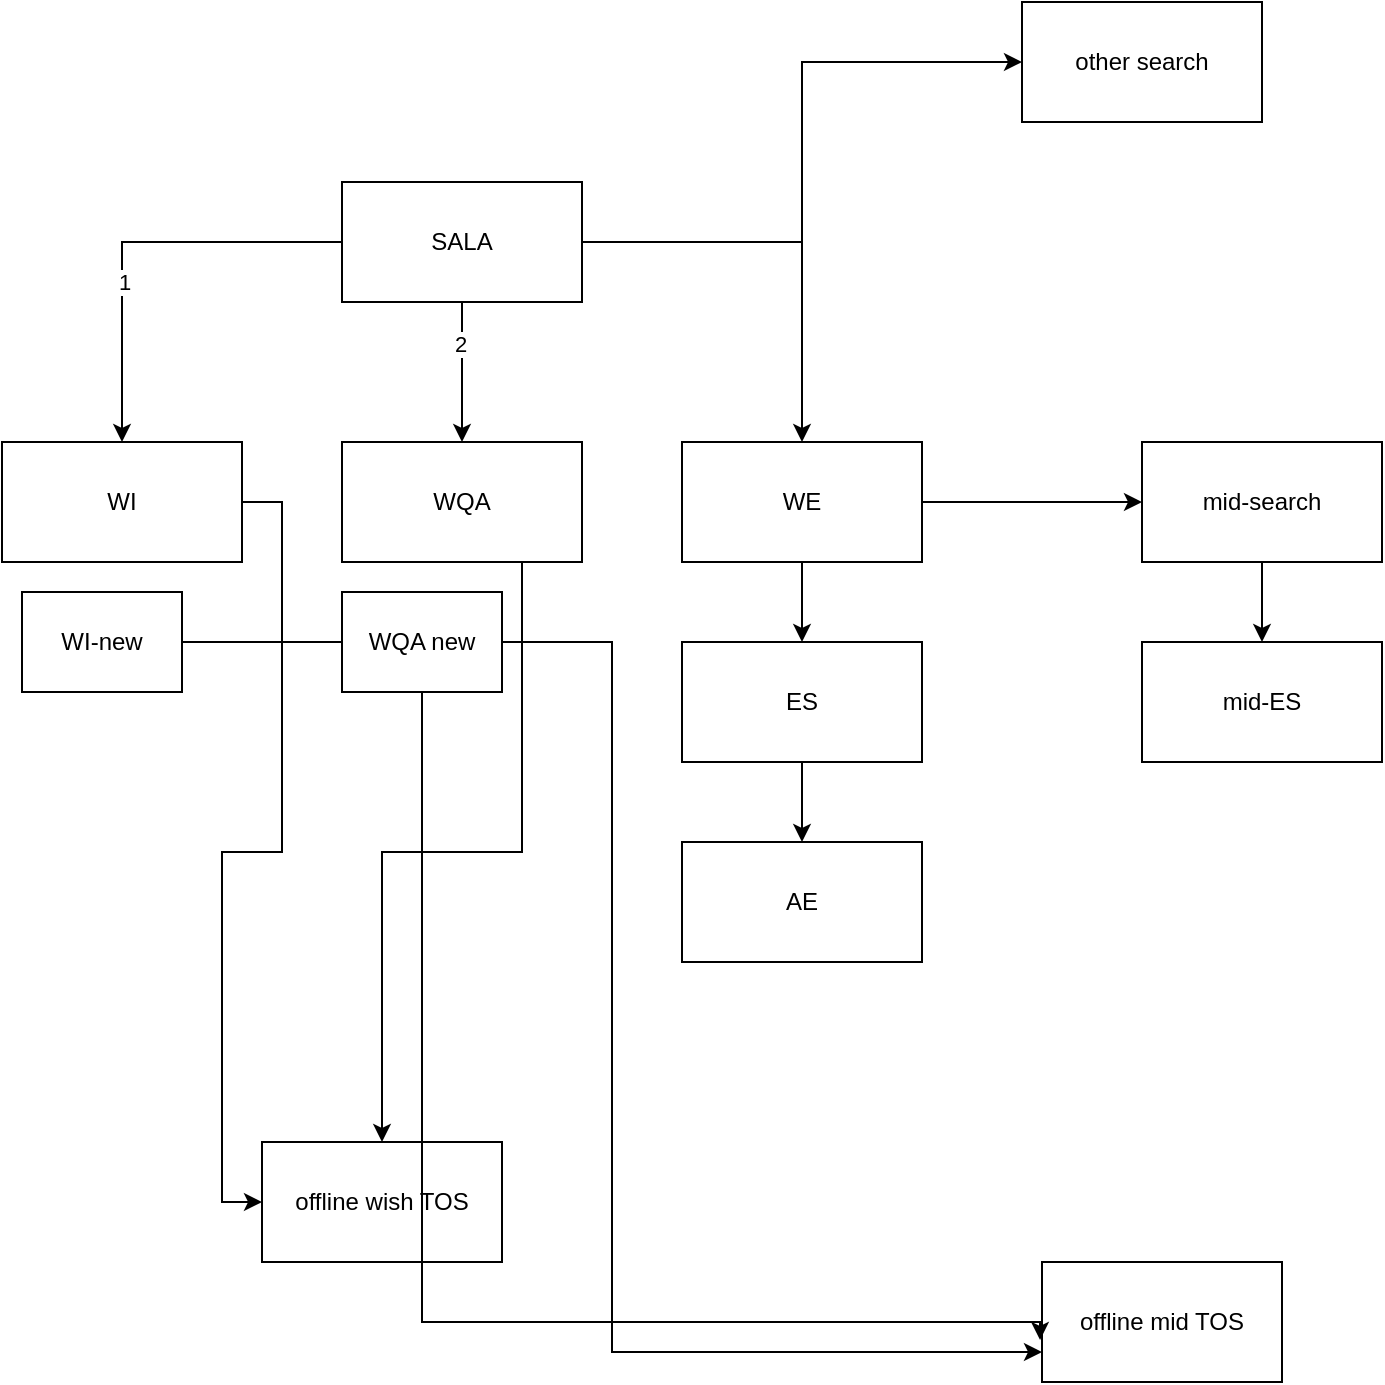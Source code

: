 <mxfile version="15.9.1" type="github">
  <diagram id="zJ55uwt3RmGiaBM_YKrP" name="Page-1">
    <mxGraphModel dx="1298" dy="834" grid="1" gridSize="10" guides="1" tooltips="1" connect="1" arrows="1" fold="1" page="1" pageScale="1" pageWidth="827" pageHeight="1169" math="0" shadow="0">
      <root>
        <mxCell id="0" />
        <mxCell id="1" parent="0" />
        <mxCell id="7TaDbYIq--7AG3rZgMQV-8" value="" style="edgeStyle=orthogonalEdgeStyle;rounded=0;orthogonalLoop=1;jettySize=auto;html=1;" edge="1" parent="1" source="7TaDbYIq--7AG3rZgMQV-1" target="7TaDbYIq--7AG3rZgMQV-3">
          <mxGeometry relative="1" as="geometry" />
        </mxCell>
        <mxCell id="7TaDbYIq--7AG3rZgMQV-17" value="2" style="edgeLabel;html=1;align=center;verticalAlign=middle;resizable=0;points=[];" vertex="1" connectable="0" parent="7TaDbYIq--7AG3rZgMQV-8">
          <mxGeometry x="-0.4" y="-1" relative="1" as="geometry">
            <mxPoint as="offset" />
          </mxGeometry>
        </mxCell>
        <mxCell id="7TaDbYIq--7AG3rZgMQV-10" value="" style="edgeStyle=orthogonalEdgeStyle;rounded=0;orthogonalLoop=1;jettySize=auto;html=1;entryX=0.5;entryY=0;entryDx=0;entryDy=0;" edge="1" parent="1" source="7TaDbYIq--7AG3rZgMQV-1" target="7TaDbYIq--7AG3rZgMQV-2">
          <mxGeometry relative="1" as="geometry">
            <mxPoint x="150" y="210" as="targetPoint" />
          </mxGeometry>
        </mxCell>
        <mxCell id="7TaDbYIq--7AG3rZgMQV-16" value="1" style="edgeLabel;html=1;align=center;verticalAlign=middle;resizable=0;points=[];" vertex="1" connectable="0" parent="7TaDbYIq--7AG3rZgMQV-10">
          <mxGeometry x="0.238" y="1" relative="1" as="geometry">
            <mxPoint as="offset" />
          </mxGeometry>
        </mxCell>
        <mxCell id="7TaDbYIq--7AG3rZgMQV-12" value="" style="edgeStyle=orthogonalEdgeStyle;rounded=0;orthogonalLoop=1;jettySize=auto;html=1;" edge="1" parent="1" source="7TaDbYIq--7AG3rZgMQV-1" target="7TaDbYIq--7AG3rZgMQV-4">
          <mxGeometry relative="1" as="geometry">
            <mxPoint x="430" y="210" as="targetPoint" />
          </mxGeometry>
        </mxCell>
        <mxCell id="7TaDbYIq--7AG3rZgMQV-21" value="" style="edgeStyle=orthogonalEdgeStyle;rounded=0;orthogonalLoop=1;jettySize=auto;html=1;entryX=0;entryY=0.5;entryDx=0;entryDy=0;" edge="1" parent="1" source="7TaDbYIq--7AG3rZgMQV-1" target="7TaDbYIq--7AG3rZgMQV-19">
          <mxGeometry relative="1" as="geometry">
            <mxPoint x="290" y="100" as="targetPoint" />
          </mxGeometry>
        </mxCell>
        <mxCell id="7TaDbYIq--7AG3rZgMQV-1" value="SALA" style="rounded=0;whiteSpace=wrap;html=1;" vertex="1" parent="1">
          <mxGeometry x="230" y="180" width="120" height="60" as="geometry" />
        </mxCell>
        <mxCell id="7TaDbYIq--7AG3rZgMQV-25" value="" style="edgeStyle=orthogonalEdgeStyle;rounded=0;orthogonalLoop=1;jettySize=auto;html=1;entryX=0;entryY=0.5;entryDx=0;entryDy=0;" edge="1" parent="1" source="7TaDbYIq--7AG3rZgMQV-2" target="7TaDbYIq--7AG3rZgMQV-23">
          <mxGeometry relative="1" as="geometry">
            <mxPoint x="120" y="450" as="targetPoint" />
          </mxGeometry>
        </mxCell>
        <mxCell id="7TaDbYIq--7AG3rZgMQV-2" value="WI" style="rounded=0;whiteSpace=wrap;html=1;" vertex="1" parent="1">
          <mxGeometry x="60" y="310" width="120" height="60" as="geometry" />
        </mxCell>
        <mxCell id="7TaDbYIq--7AG3rZgMQV-27" value="" style="edgeStyle=orthogonalEdgeStyle;rounded=0;orthogonalLoop=1;jettySize=auto;html=1;entryX=0.5;entryY=0;entryDx=0;entryDy=0;" edge="1" parent="1" source="7TaDbYIq--7AG3rZgMQV-3" target="7TaDbYIq--7AG3rZgMQV-23">
          <mxGeometry relative="1" as="geometry">
            <mxPoint x="290" y="450" as="targetPoint" />
            <Array as="points">
              <mxPoint x="320" y="515" />
              <mxPoint x="250" y="515" />
            </Array>
          </mxGeometry>
        </mxCell>
        <mxCell id="7TaDbYIq--7AG3rZgMQV-3" value="WQA" style="rounded=0;whiteSpace=wrap;html=1;" vertex="1" parent="1">
          <mxGeometry x="230" y="310" width="120" height="60" as="geometry" />
        </mxCell>
        <mxCell id="7TaDbYIq--7AG3rZgMQV-13" value="" style="edgeStyle=orthogonalEdgeStyle;rounded=0;orthogonalLoop=1;jettySize=auto;html=1;" edge="1" parent="1" source="7TaDbYIq--7AG3rZgMQV-4" target="7TaDbYIq--7AG3rZgMQV-7">
          <mxGeometry relative="1" as="geometry" />
        </mxCell>
        <mxCell id="7TaDbYIq--7AG3rZgMQV-14" value="" style="edgeStyle=orthogonalEdgeStyle;rounded=0;orthogonalLoop=1;jettySize=auto;html=1;" edge="1" parent="1" source="7TaDbYIq--7AG3rZgMQV-4" target="7TaDbYIq--7AG3rZgMQV-5">
          <mxGeometry relative="1" as="geometry" />
        </mxCell>
        <mxCell id="7TaDbYIq--7AG3rZgMQV-4" value="WE" style="rounded=0;whiteSpace=wrap;html=1;" vertex="1" parent="1">
          <mxGeometry x="400" y="310" width="120" height="60" as="geometry" />
        </mxCell>
        <mxCell id="7TaDbYIq--7AG3rZgMQV-15" value="" style="edgeStyle=orthogonalEdgeStyle;rounded=0;orthogonalLoop=1;jettySize=auto;html=1;" edge="1" parent="1" source="7TaDbYIq--7AG3rZgMQV-5" target="7TaDbYIq--7AG3rZgMQV-6">
          <mxGeometry relative="1" as="geometry" />
        </mxCell>
        <mxCell id="7TaDbYIq--7AG3rZgMQV-5" value="ES" style="rounded=0;whiteSpace=wrap;html=1;" vertex="1" parent="1">
          <mxGeometry x="400" y="410" width="120" height="60" as="geometry" />
        </mxCell>
        <mxCell id="7TaDbYIq--7AG3rZgMQV-6" value="AE" style="rounded=0;whiteSpace=wrap;html=1;" vertex="1" parent="1">
          <mxGeometry x="400" y="510" width="120" height="60" as="geometry" />
        </mxCell>
        <mxCell id="7TaDbYIq--7AG3rZgMQV-35" value="" style="edgeStyle=orthogonalEdgeStyle;rounded=0;orthogonalLoop=1;jettySize=auto;html=1;" edge="1" parent="1" source="7TaDbYIq--7AG3rZgMQV-7" target="7TaDbYIq--7AG3rZgMQV-34">
          <mxGeometry relative="1" as="geometry" />
        </mxCell>
        <mxCell id="7TaDbYIq--7AG3rZgMQV-7" value="mid-search" style="rounded=0;whiteSpace=wrap;html=1;" vertex="1" parent="1">
          <mxGeometry x="630" y="310" width="120" height="60" as="geometry" />
        </mxCell>
        <mxCell id="7TaDbYIq--7AG3rZgMQV-19" value="other search" style="rounded=0;whiteSpace=wrap;html=1;" vertex="1" parent="1">
          <mxGeometry x="570" y="90" width="120" height="60" as="geometry" />
        </mxCell>
        <mxCell id="7TaDbYIq--7AG3rZgMQV-22" value="offline mid TOS" style="rounded=0;whiteSpace=wrap;html=1;" vertex="1" parent="1">
          <mxGeometry x="580" y="720" width="120" height="60" as="geometry" />
        </mxCell>
        <mxCell id="7TaDbYIq--7AG3rZgMQV-23" value="offline wish TOS" style="rounded=0;whiteSpace=wrap;html=1;" vertex="1" parent="1">
          <mxGeometry x="190" y="660" width="120" height="60" as="geometry" />
        </mxCell>
        <mxCell id="7TaDbYIq--7AG3rZgMQV-33" value="" style="edgeStyle=orthogonalEdgeStyle;rounded=0;orthogonalLoop=1;jettySize=auto;html=1;entryX=0;entryY=0.75;entryDx=0;entryDy=0;" edge="1" parent="1" source="7TaDbYIq--7AG3rZgMQV-28" target="7TaDbYIq--7AG3rZgMQV-22">
          <mxGeometry relative="1" as="geometry">
            <mxPoint x="110" y="515" as="targetPoint" />
          </mxGeometry>
        </mxCell>
        <mxCell id="7TaDbYIq--7AG3rZgMQV-28" value="WI-new" style="rounded=0;whiteSpace=wrap;html=1;" vertex="1" parent="1">
          <mxGeometry x="70" y="385" width="80" height="50" as="geometry" />
        </mxCell>
        <mxCell id="7TaDbYIq--7AG3rZgMQV-31" value="" style="edgeStyle=orthogonalEdgeStyle;rounded=0;orthogonalLoop=1;jettySize=auto;html=1;entryX=-0.008;entryY=0.65;entryDx=0;entryDy=0;entryPerimeter=0;" edge="1" parent="1" source="7TaDbYIq--7AG3rZgMQV-29" target="7TaDbYIq--7AG3rZgMQV-22">
          <mxGeometry relative="1" as="geometry">
            <mxPoint x="270" y="515" as="targetPoint" />
            <Array as="points">
              <mxPoint x="270" y="750" />
              <mxPoint x="579" y="750" />
            </Array>
          </mxGeometry>
        </mxCell>
        <mxCell id="7TaDbYIq--7AG3rZgMQV-29" value="WQA new" style="rounded=0;whiteSpace=wrap;html=1;" vertex="1" parent="1">
          <mxGeometry x="230" y="385" width="80" height="50" as="geometry" />
        </mxCell>
        <mxCell id="7TaDbYIq--7AG3rZgMQV-34" value="mid-ES" style="rounded=0;whiteSpace=wrap;html=1;" vertex="1" parent="1">
          <mxGeometry x="630" y="410" width="120" height="60" as="geometry" />
        </mxCell>
      </root>
    </mxGraphModel>
  </diagram>
</mxfile>
